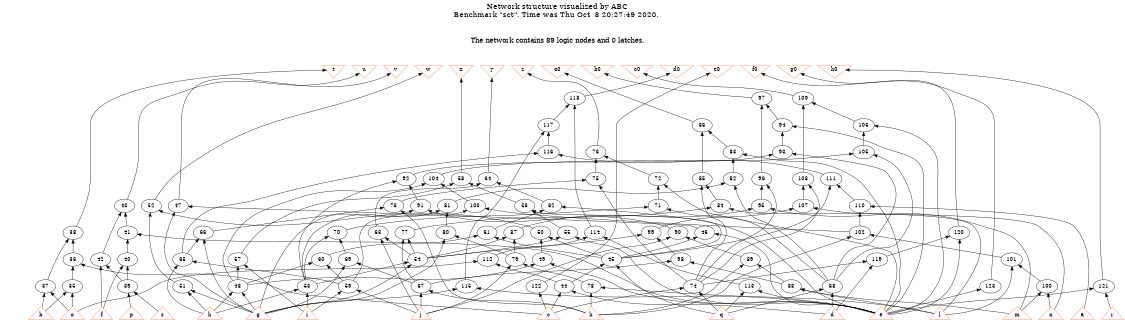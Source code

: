 # Network structure generated by ABC

digraph network {
size = "7.5,10";
center = true;
edge [dir = back];

{
  node [shape = plaintext];
  edge [style = invis];
  LevelTitle1 [label=""];
  LevelTitle2 [label=""];
  Level9 [label = ""];
  Level8 [label = ""];
  Level7 [label = ""];
  Level6 [label = ""];
  Level5 [label = ""];
  Level4 [label = ""];
  Level3 [label = ""];
  Level2 [label = ""];
  Level1 [label = ""];
  Level0 [label = ""];
  LevelTitle1 ->  LevelTitle2 ->  Level9 ->  Level8 ->  Level7 ->  Level6 ->  Level5 ->  Level4 ->  Level3 ->  Level2 ->  Level1 ->  Level0;
}

{
  rank = same;
  LevelTitle1;
  title1 [shape=plaintext,
          fontsize=20,
          fontname = "Times-Roman",
          label="Network structure visualized by ABC\nBenchmark \"sct\". Time was Thu Oct  8 20:27:49 2020. "
         ];
}

{
  rank = same;
  LevelTitle2;
  title2 [shape=plaintext,
          fontsize=18,
          fontname = "Times-Roman",
          label="The network contains 89 logic nodes and 0 latches.\n"
         ];
}

{
  rank = same;
  Level9;
  Node20 [label = "t", shape = invtriangle, color = coral, fillcolor = coral];
  Node21 [label = "u", shape = invtriangle, color = coral, fillcolor = coral];
  Node22 [label = "v", shape = invtriangle, color = coral, fillcolor = coral];
  Node23 [label = "w", shape = invtriangle, color = coral, fillcolor = coral];
  Node24 [label = "x", shape = invtriangle, color = coral, fillcolor = coral];
  Node25 [label = "y", shape = invtriangle, color = coral, fillcolor = coral];
  Node26 [label = "z", shape = invtriangle, color = coral, fillcolor = coral];
  Node27 [label = "a0", shape = invtriangle, color = coral, fillcolor = coral];
  Node28 [label = "b0", shape = invtriangle, color = coral, fillcolor = coral];
  Node29 [label = "c0", shape = invtriangle, color = coral, fillcolor = coral];
  Node30 [label = "d0", shape = invtriangle, color = coral, fillcolor = coral];
  Node31 [label = "e0", shape = invtriangle, color = coral, fillcolor = coral];
  Node32 [label = "f0", shape = invtriangle, color = coral, fillcolor = coral];
  Node33 [label = "g0", shape = invtriangle, color = coral, fillcolor = coral];
  Node34 [label = "h0", shape = invtriangle, color = coral, fillcolor = coral];
}

{
  rank = same;
  Level8;
  Node97 [label = "97\n", shape = ellipse];
  Node109 [label = "109\n", shape = ellipse];
  Node118 [label = "118\n", shape = ellipse];
}

{
  rank = same;
  Level7;
  Node86 [label = "86\n", shape = ellipse];
  Node94 [label = "94\n", shape = ellipse];
  Node106 [label = "106\n", shape = ellipse];
  Node117 [label = "117\n", shape = ellipse];
}

{
  rank = same;
  Level6;
  Node76 [label = "76\n", shape = ellipse];
  Node83 [label = "83\n", shape = ellipse];
  Node93 [label = "93\n", shape = ellipse];
  Node105 [label = "105\n", shape = ellipse];
  Node116 [label = "116\n", shape = ellipse];
}

{
  rank = same;
  Level5;
  Node58 [label = "58\n", shape = ellipse];
  Node64 [label = "64\n", shape = ellipse];
  Node72 [label = "72\n", shape = ellipse];
  Node75 [label = "75\n", shape = ellipse];
  Node82 [label = "82\n", shape = ellipse];
  Node85 [label = "85\n", shape = ellipse];
  Node92 [label = "92\n", shape = ellipse];
  Node96 [label = "96\n", shape = ellipse];
  Node104 [label = "104\n", shape = ellipse];
  Node108 [label = "108\n", shape = ellipse];
  Node111 [label = "111\n", shape = ellipse];
}

{
  rank = same;
  Level4;
  Node43 [label = "43\n", shape = ellipse];
  Node47 [label = "47\n", shape = ellipse];
  Node52 [label = "52\n", shape = ellipse];
  Node56 [label = "56\n", shape = ellipse];
  Node62 [label = "62\n", shape = ellipse];
  Node71 [label = "71\n", shape = ellipse];
  Node73 [label = "73\n", shape = ellipse];
  Node81 [label = "81\n", shape = ellipse];
  Node84 [label = "84\n", shape = ellipse];
  Node91 [label = "91\n", shape = ellipse];
  Node95 [label = "95\n", shape = ellipse];
  Node103 [label = "103\n", shape = ellipse];
  Node107 [label = "107\n", shape = ellipse];
  Node110 [label = "110\n", shape = ellipse];
}

{
  rank = same;
  Level3;
  Node38 [label = "38\n", shape = ellipse];
  Node41 [label = "41\n", shape = ellipse];
  Node46 [label = "46\n", shape = ellipse];
  Node50 [label = "50\n", shape = ellipse];
  Node55 [label = "55\n", shape = ellipse];
  Node61 [label = "61\n", shape = ellipse];
  Node63 [label = "63\n", shape = ellipse];
  Node66 [label = "66\n", shape = ellipse];
  Node70 [label = "70\n", shape = ellipse];
  Node77 [label = "77\n", shape = ellipse];
  Node80 [label = "80\n", shape = ellipse];
  Node87 [label = "87\n", shape = ellipse];
  Node90 [label = "90\n", shape = ellipse];
  Node99 [label = "99\n", shape = ellipse];
  Node102 [label = "102\n", shape = ellipse];
  Node114 [label = "114\n", shape = ellipse];
  Node120 [label = "120\n", shape = ellipse];
}

{
  rank = same;
  Level2;
  Node36 [label = "36\n", shape = ellipse];
  Node40 [label = "40\n", shape = ellipse];
  Node42 [label = "42\n", shape = ellipse];
  Node45 [label = "45\n", shape = ellipse];
  Node49 [label = "49\n", shape = ellipse];
  Node54 [label = "54\n", shape = ellipse];
  Node57 [label = "57\n", shape = ellipse];
  Node60 [label = "60\n", shape = ellipse];
  Node65 [label = "65\n", shape = ellipse];
  Node69 [label = "69\n", shape = ellipse];
  Node79 [label = "79\n", shape = ellipse];
  Node89 [label = "89\n", shape = ellipse];
  Node98 [label = "98\n", shape = ellipse];
  Node101 [label = "101\n", shape = ellipse];
  Node112 [label = "112\n", shape = ellipse];
  Node119 [label = "119\n", shape = ellipse];
}

{
  rank = same;
  Level1;
  Node35 [label = "35\n", shape = ellipse];
  Node37 [label = "37\n", shape = ellipse];
  Node39 [label = "39\n", shape = ellipse];
  Node44 [label = "44\n", shape = ellipse];
  Node48 [label = "48\n", shape = ellipse];
  Node51 [label = "51\n", shape = ellipse];
  Node53 [label = "53\n", shape = ellipse];
  Node59 [label = "59\n", shape = ellipse];
  Node67 [label = "67\n", shape = ellipse];
  Node68 [label = "68\n", shape = ellipse];
  Node74 [label = "74\n", shape = ellipse];
  Node78 [label = "78\n", shape = ellipse];
  Node88 [label = "88\n", shape = ellipse];
  Node100 [label = "100\n", shape = ellipse];
  Node113 [label = "113\n", shape = ellipse];
  Node115 [label = "115\n", shape = ellipse];
  Node121 [label = "121\n", shape = ellipse];
  Node122 [label = "122\n", shape = ellipse];
  Node123 [label = "123\n", shape = ellipse];
}

{
  rank = same;
  Level0;
  Node1 [label = "a", shape = triangle, color = coral, fillcolor = coral];
  Node2 [label = "b", shape = triangle, color = coral, fillcolor = coral];
  Node3 [label = "c", shape = triangle, color = coral, fillcolor = coral];
  Node4 [label = "d", shape = triangle, color = coral, fillcolor = coral];
  Node5 [label = "e", shape = triangle, color = coral, fillcolor = coral];
  Node6 [label = "f", shape = triangle, color = coral, fillcolor = coral];
  Node7 [label = "g", shape = triangle, color = coral, fillcolor = coral];
  Node8 [label = "h", shape = triangle, color = coral, fillcolor = coral];
  Node9 [label = "i", shape = triangle, color = coral, fillcolor = coral];
  Node10 [label = "j", shape = triangle, color = coral, fillcolor = coral];
  Node11 [label = "k", shape = triangle, color = coral, fillcolor = coral];
  Node12 [label = "l", shape = triangle, color = coral, fillcolor = coral];
  Node13 [label = "m", shape = triangle, color = coral, fillcolor = coral];
  Node14 [label = "n", shape = triangle, color = coral, fillcolor = coral];
  Node15 [label = "o", shape = triangle, color = coral, fillcolor = coral];
  Node16 [label = "p", shape = triangle, color = coral, fillcolor = coral];
  Node17 [label = "q", shape = triangle, color = coral, fillcolor = coral];
  Node18 [label = "r", shape = triangle, color = coral, fillcolor = coral];
  Node19 [label = "s", shape = triangle, color = coral, fillcolor = coral];
}

title1 -> title2 [style = invis];
title2 -> Node20 [style = invis];
title2 -> Node21 [style = invis];
title2 -> Node22 [style = invis];
title2 -> Node23 [style = invis];
title2 -> Node24 [style = invis];
title2 -> Node25 [style = invis];
title2 -> Node26 [style = invis];
title2 -> Node27 [style = invis];
title2 -> Node28 [style = invis];
title2 -> Node29 [style = invis];
title2 -> Node30 [style = invis];
title2 -> Node31 [style = invis];
title2 -> Node32 [style = invis];
title2 -> Node33 [style = invis];
title2 -> Node34 [style = invis];
Node20 -> Node21 [style = invis];
Node21 -> Node22 [style = invis];
Node22 -> Node23 [style = invis];
Node23 -> Node24 [style = invis];
Node24 -> Node25 [style = invis];
Node25 -> Node26 [style = invis];
Node26 -> Node27 [style = invis];
Node27 -> Node28 [style = invis];
Node28 -> Node29 [style = invis];
Node29 -> Node30 [style = invis];
Node30 -> Node31 [style = invis];
Node31 -> Node32 [style = invis];
Node32 -> Node33 [style = invis];
Node33 -> Node34 [style = invis];
Node20 -> Node38 [style = solid];
Node21 -> Node43 [style = solid];
Node22 -> Node47 [style = solid];
Node23 -> Node52 [style = solid];
Node24 -> Node58 [style = solid];
Node25 -> Node64 [style = solid];
Node26 -> Node76 [style = solid];
Node27 -> Node86 [style = solid];
Node28 -> Node97 [style = solid];
Node29 -> Node109 [style = solid];
Node30 -> Node118 [style = solid];
Node31 -> Node122 [style = solid];
Node32 -> Node120 [style = solid];
Node33 -> Node123 [style = solid];
Node34 -> Node121 [style = solid];
Node35 -> Node2 [style = solid];
Node35 -> Node15 [style = solid];
Node36 -> Node3 [style = solid];
Node36 -> Node35 [style = solid];
Node37 -> Node2 [style = solid];
Node37 -> Node15 [style = solid];
Node38 -> Node36 [style = solid];
Node38 -> Node37 [style = solid];
Node39 -> Node16 [style = solid];
Node39 -> Node19 [style = solid];
Node40 -> Node6 [style = solid];
Node40 -> Node39 [style = solid];
Node41 -> Node5 [style = solid];
Node41 -> Node40 [style = solid];
Node42 -> Node6 [style = solid];
Node42 -> Node39 [style = solid];
Node43 -> Node41 [style = solid];
Node43 -> Node42 [style = solid];
Node44 -> Node3 [style = solid];
Node44 -> Node4 [style = solid];
Node45 -> Node17 [style = solid];
Node45 -> Node44 [style = solid];
Node46 -> Node5 [style = solid];
Node46 -> Node45 [style = solid];
Node47 -> Node7 [style = solid];
Node47 -> Node46 [style = solid];
Node48 -> Node7 [style = solid];
Node48 -> Node8 [style = solid];
Node49 -> Node5 [style = solid];
Node49 -> Node48 [style = solid];
Node50 -> Node45 [style = solid];
Node50 -> Node49 [style = solid];
Node51 -> Node7 [style = solid];
Node51 -> Node8 [style = solid];
Node52 -> Node50 [style = solid];
Node52 -> Node51 [style = solid];
Node53 -> Node8 [style = solid];
Node53 -> Node9 [style = solid];
Node54 -> Node7 [style = solid];
Node54 -> Node53 [style = solid];
Node55 -> Node5 [style = solid];
Node55 -> Node54 [style = solid];
Node56 -> Node45 [style = solid];
Node56 -> Node55 [style = solid];
Node57 -> Node9 [style = solid];
Node57 -> Node48 [style = solid];
Node58 -> Node56 [style = solid];
Node58 -> Node57 [style = solid];
Node59 -> Node9 [style = solid];
Node59 -> Node10 [style = solid];
Node60 -> Node48 [style = solid];
Node60 -> Node59 [style = solid];
Node61 -> Node45 [style = solid];
Node61 -> Node60 [style = solid];
Node62 -> Node5 [style = solid];
Node62 -> Node61 [style = solid];
Node63 -> Node10 [style = solid];
Node63 -> Node54 [style = solid];
Node64 -> Node62 [style = solid];
Node64 -> Node63 [style = solid];
Node65 -> Node8 [style = solid];
Node65 -> Node59 [style = solid];
Node66 -> Node7 [style = solid];
Node66 -> Node65 [style = solid];
Node67 -> Node10 [style = solid];
Node67 -> Node11 [style = solid];
Node68 -> Node4 [style = solid];
Node68 -> Node17 [style = solid];
Node69 -> Node7 [style = solid];
Node69 -> Node67 [style = solid];
Node70 -> Node53 [style = solid];
Node70 -> Node69 [style = solid];
Node71 -> Node68 [style = solid];
Node71 -> Node70 [style = solid];
Node72 -> Node5 [style = solid];
Node72 -> Node71 [style = solid];
Node73 -> Node11 [style = solid];
Node73 -> Node66 [style = solid];
Node74 -> Node3 [style = solid];
Node74 -> Node17 [style = solid];
Node75 -> Node73 [style = solid];
Node75 -> Node74 [style = solid];
Node76 -> Node72 [style = solid];
Node76 -> Node75 [style = solid];
Node77 -> Node54 [style = solid];
Node77 -> Node67 [style = solid];
Node78 -> Node11 [style = solid];
Node78 -> Node12 [style = solid];
Node79 -> Node10 [style = solid];
Node79 -> Node78 [style = solid];
Node80 -> Node7 [style = solid];
Node80 -> Node79 [style = solid];
Node81 -> Node53 [style = solid];
Node81 -> Node80 [style = solid];
Node82 -> Node68 [style = solid];
Node82 -> Node81 [style = solid];
Node83 -> Node5 [style = solid];
Node83 -> Node82 [style = solid];
Node84 -> Node12 [style = solid];
Node84 -> Node77 [style = solid];
Node85 -> Node74 [style = solid];
Node85 -> Node84 [style = solid];
Node86 -> Node83 [style = solid];
Node86 -> Node85 [style = solid];
Node87 -> Node54 [style = solid];
Node87 -> Node79 [style = solid];
Node88 -> Node12 [style = solid];
Node88 -> Node13 [style = solid];
Node89 -> Node11 [style = solid];
Node89 -> Node88 [style = solid];
Node90 -> Node10 [style = solid];
Node90 -> Node89 [style = solid];
Node91 -> Node7 [style = solid];
Node91 -> Node90 [style = solid];
Node92 -> Node53 [style = solid];
Node92 -> Node91 [style = solid];
Node93 -> Node68 [style = solid];
Node93 -> Node92 [style = solid];
Node94 -> Node5 [style = solid];
Node94 -> Node93 [style = solid];
Node95 -> Node13 [style = solid];
Node95 -> Node87 [style = solid];
Node96 -> Node74 [style = solid];
Node96 -> Node95 [style = solid];
Node97 -> Node94 [style = solid];
Node97 -> Node96 [style = solid];
Node98 -> Node67 [style = solid];
Node98 -> Node88 [style = solid];
Node99 -> Node54 [style = solid];
Node99 -> Node98 [style = solid];
Node100 -> Node13 [style = solid];
Node100 -> Node14 [style = solid];
Node101 -> Node12 [style = solid];
Node101 -> Node100 [style = solid];
Node102 -> Node11 [style = solid];
Node102 -> Node101 [style = solid];
Node103 -> Node59 [style = solid];
Node103 -> Node102 [style = solid];
Node104 -> Node48 [style = solid];
Node104 -> Node103 [style = solid];
Node105 -> Node68 [style = solid];
Node105 -> Node104 [style = solid];
Node106 -> Node5 [style = solid];
Node106 -> Node105 [style = solid];
Node107 -> Node14 [style = solid];
Node107 -> Node99 [style = solid];
Node108 -> Node74 [style = solid];
Node108 -> Node107 [style = solid];
Node109 -> Node106 [style = solid];
Node109 -> Node108 [style = solid];
Node110 -> Node1 [style = solid];
Node110 -> Node102 [style = solid];
Node111 -> Node45 [style = solid];
Node111 -> Node110 [style = solid];
Node112 -> Node15 [style = solid];
Node112 -> Node44 [style = solid];
Node113 -> Node5 [style = solid];
Node113 -> Node17 [style = solid];
Node114 -> Node112 [style = solid];
Node114 -> Node113 [style = solid];
Node115 -> Node5 [style = solid];
Node115 -> Node7 [style = solid];
Node116 -> Node65 [style = solid];
Node116 -> Node111 [style = solid];
Node117 -> Node115 [style = solid];
Node117 -> Node116 [style = solid];
Node118 -> Node114 [style = solid];
Node118 -> Node117 [style = solid];
Node119 -> Node4 [style = solid];
Node119 -> Node74 [style = solid];
Node120 -> Node5 [style = solid];
Node120 -> Node119 [style = solid];
Node121 -> Node5 [style = solid];
Node121 -> Node18 [style = solid];
Node122 -> Node3 [style = solid];
Node123 -> Node5 [style = solid];
}

